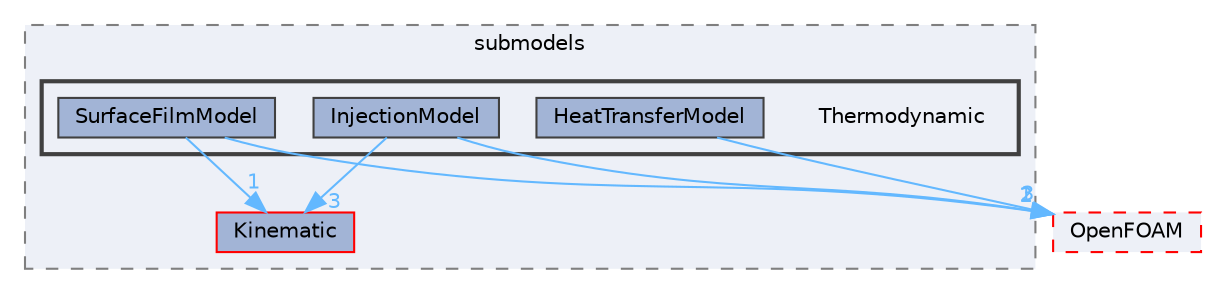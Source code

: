 digraph "src/lagrangian/intermediate/submodels/Thermodynamic"
{
 // LATEX_PDF_SIZE
  bgcolor="transparent";
  edge [fontname=Helvetica,fontsize=10,labelfontname=Helvetica,labelfontsize=10];
  node [fontname=Helvetica,fontsize=10,shape=box,height=0.2,width=0.4];
  compound=true
  subgraph clusterdir_825de5f87f0ef3ae7d76ccd6a5458244 {
    graph [ bgcolor="#edf0f7", pencolor="grey50", label="submodels", fontname=Helvetica,fontsize=10 style="filled,dashed", URL="dir_825de5f87f0ef3ae7d76ccd6a5458244.html",tooltip=""]
  dir_280ce042c33ce1e00a1fb89491254772 [label="Kinematic", fillcolor="#a2b4d6", color="red", style="filled", URL="dir_280ce042c33ce1e00a1fb89491254772.html",tooltip=""];
  subgraph clusterdir_1eb96833a2ea895c5b0d51c02e19e221 {
    graph [ bgcolor="#edf0f7", pencolor="grey25", label="", fontname=Helvetica,fontsize=10 style="filled,bold", URL="dir_1eb96833a2ea895c5b0d51c02e19e221.html",tooltip=""]
    dir_1eb96833a2ea895c5b0d51c02e19e221 [shape=plaintext, label="Thermodynamic"];
  dir_89131fa3386e14a0e147ebbe4f4fe0d7 [label="HeatTransferModel", fillcolor="#a2b4d6", color="grey25", style="filled", URL="dir_89131fa3386e14a0e147ebbe4f4fe0d7.html",tooltip=""];
  dir_d6cfcce7cb01000f00d3012d70fdee4f [label="InjectionModel", fillcolor="#a2b4d6", color="grey25", style="filled", URL="dir_d6cfcce7cb01000f00d3012d70fdee4f.html",tooltip=""];
  dir_685b5eb119739f2702439e0c19587c12 [label="SurfaceFilmModel", fillcolor="#a2b4d6", color="grey25", style="filled", URL="dir_685b5eb119739f2702439e0c19587c12.html",tooltip=""];
  }
  }
  dir_c5473ff19b20e6ec4dfe5c310b3778a8 [label="OpenFOAM", fillcolor="#edf0f7", color="red", style="filled,dashed", URL="dir_c5473ff19b20e6ec4dfe5c310b3778a8.html",tooltip=""];
  dir_89131fa3386e14a0e147ebbe4f4fe0d7->dir_c5473ff19b20e6ec4dfe5c310b3778a8 [headlabel="3", labeldistance=1.5 headhref="dir_001716_002695.html" href="dir_001716_002695.html" color="steelblue1" fontcolor="steelblue1"];
  dir_d6cfcce7cb01000f00d3012d70fdee4f->dir_c5473ff19b20e6ec4dfe5c310b3778a8 [headlabel="2", labeldistance=1.5 headhref="dir_001859_002695.html" href="dir_001859_002695.html" color="steelblue1" fontcolor="steelblue1"];
  dir_d6cfcce7cb01000f00d3012d70fdee4f->dir_280ce042c33ce1e00a1fb89491254772 [headlabel="3", labeldistance=1.5 headhref="dir_001859_002016.html" href="dir_001859_002016.html" color="steelblue1" fontcolor="steelblue1"];
  dir_685b5eb119739f2702439e0c19587c12->dir_280ce042c33ce1e00a1fb89491254772 [headlabel="1", labeldistance=1.5 headhref="dir_003836_002016.html" href="dir_003836_002016.html" color="steelblue1" fontcolor="steelblue1"];
  dir_685b5eb119739f2702439e0c19587c12->dir_c5473ff19b20e6ec4dfe5c310b3778a8 [headlabel="1", labeldistance=1.5 headhref="dir_003836_002695.html" href="dir_003836_002695.html" color="steelblue1" fontcolor="steelblue1"];
}
